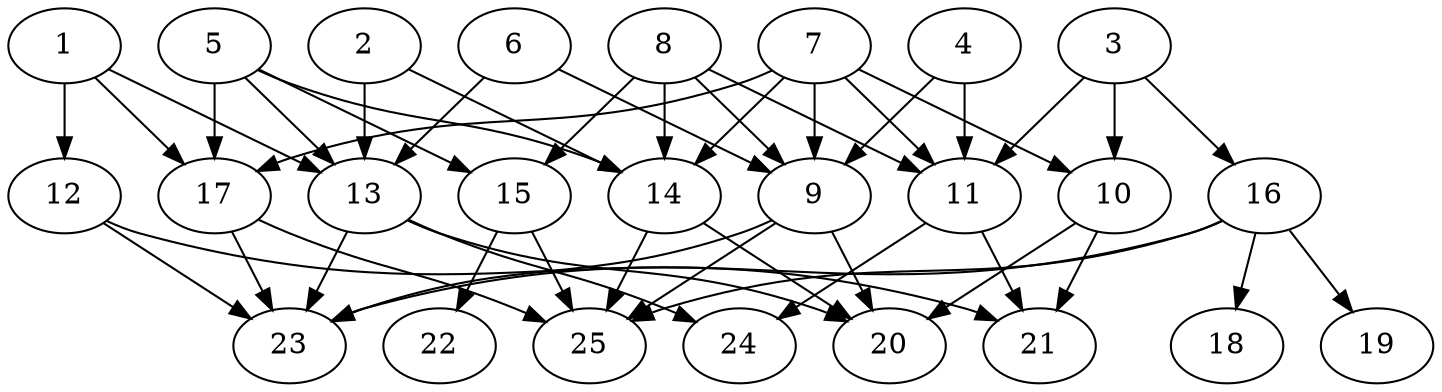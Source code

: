 // DAG automatically generated by daggen at Thu Oct  3 14:00:39 2019
// ./daggen --dot -n 25 --ccr 0.4 --fat 0.7 --regular 0.9 --density 0.5 --mindata 5242880 --maxdata 52428800 
digraph G {
  1 [size="46504960", alpha="0.05", expect_size="18601984"] 
  1 -> 12 [size ="18601984"]
  1 -> 13 [size ="18601984"]
  1 -> 17 [size ="18601984"]
  2 [size="55413760", alpha="0.16", expect_size="22165504"] 
  2 -> 13 [size ="22165504"]
  2 -> 14 [size ="22165504"]
  3 [size="18547200", alpha="0.02", expect_size="7418880"] 
  3 -> 10 [size ="7418880"]
  3 -> 11 [size ="7418880"]
  3 -> 16 [size ="7418880"]
  4 [size="109186560", alpha="0.15", expect_size="43674624"] 
  4 -> 9 [size ="43674624"]
  4 -> 11 [size ="43674624"]
  5 [size="56284160", alpha="0.08", expect_size="22513664"] 
  5 -> 13 [size ="22513664"]
  5 -> 14 [size ="22513664"]
  5 -> 15 [size ="22513664"]
  5 -> 17 [size ="22513664"]
  6 [size="73797120", alpha="0.08", expect_size="29518848"] 
  6 -> 9 [size ="29518848"]
  6 -> 13 [size ="29518848"]
  7 [size="82053120", alpha="0.07", expect_size="32821248"] 
  7 -> 9 [size ="32821248"]
  7 -> 10 [size ="32821248"]
  7 -> 11 [size ="32821248"]
  7 -> 14 [size ="32821248"]
  7 -> 17 [size ="32821248"]
  8 [size="64611840", alpha="0.16", expect_size="25844736"] 
  8 -> 9 [size ="25844736"]
  8 -> 11 [size ="25844736"]
  8 -> 14 [size ="25844736"]
  8 -> 15 [size ="25844736"]
  9 [size="58209280", alpha="0.19", expect_size="23283712"] 
  9 -> 20 [size ="23283712"]
  9 -> 23 [size ="23283712"]
  9 -> 25 [size ="23283712"]
  10 [size="82542080", alpha="0.13", expect_size="33016832"] 
  10 -> 20 [size ="33016832"]
  10 -> 21 [size ="33016832"]
  11 [size="68595200", alpha="0.02", expect_size="27438080"] 
  11 -> 21 [size ="27438080"]
  11 -> 24 [size ="27438080"]
  12 [size="99921920", alpha="0.02", expect_size="39968768"] 
  12 -> 21 [size ="39968768"]
  12 -> 23 [size ="39968768"]
  13 [size="74631680", alpha="0.14", expect_size="29852672"] 
  13 -> 20 [size ="29852672"]
  13 -> 23 [size ="29852672"]
  13 -> 24 [size ="29852672"]
  14 [size="83781120", alpha="0.02", expect_size="33512448"] 
  14 -> 20 [size ="33512448"]
  14 -> 25 [size ="33512448"]
  15 [size="52444160", alpha="0.16", expect_size="20977664"] 
  15 -> 22 [size ="20977664"]
  15 -> 25 [size ="20977664"]
  16 [size="101667840", alpha="0.13", expect_size="40667136"] 
  16 -> 18 [size ="40667136"]
  16 -> 19 [size ="40667136"]
  16 -> 23 [size ="40667136"]
  16 -> 25 [size ="40667136"]
  17 [size="32220160", alpha="0.05", expect_size="12888064"] 
  17 -> 23 [size ="12888064"]
  17 -> 25 [size ="12888064"]
  18 [size="73789440", alpha="0.02", expect_size="29515776"] 
  19 [size="52303360", alpha="0.18", expect_size="20921344"] 
  20 [size="46077440", alpha="0.02", expect_size="18430976"] 
  21 [size="125096960", alpha="0.12", expect_size="50038784"] 
  22 [size="18352640", alpha="0.08", expect_size="7341056"] 
  23 [size="29859840", alpha="0.05", expect_size="11943936"] 
  24 [size="114705920", alpha="0.19", expect_size="45882368"] 
  25 [size="126361600", alpha="0.00", expect_size="50544640"] 
}
